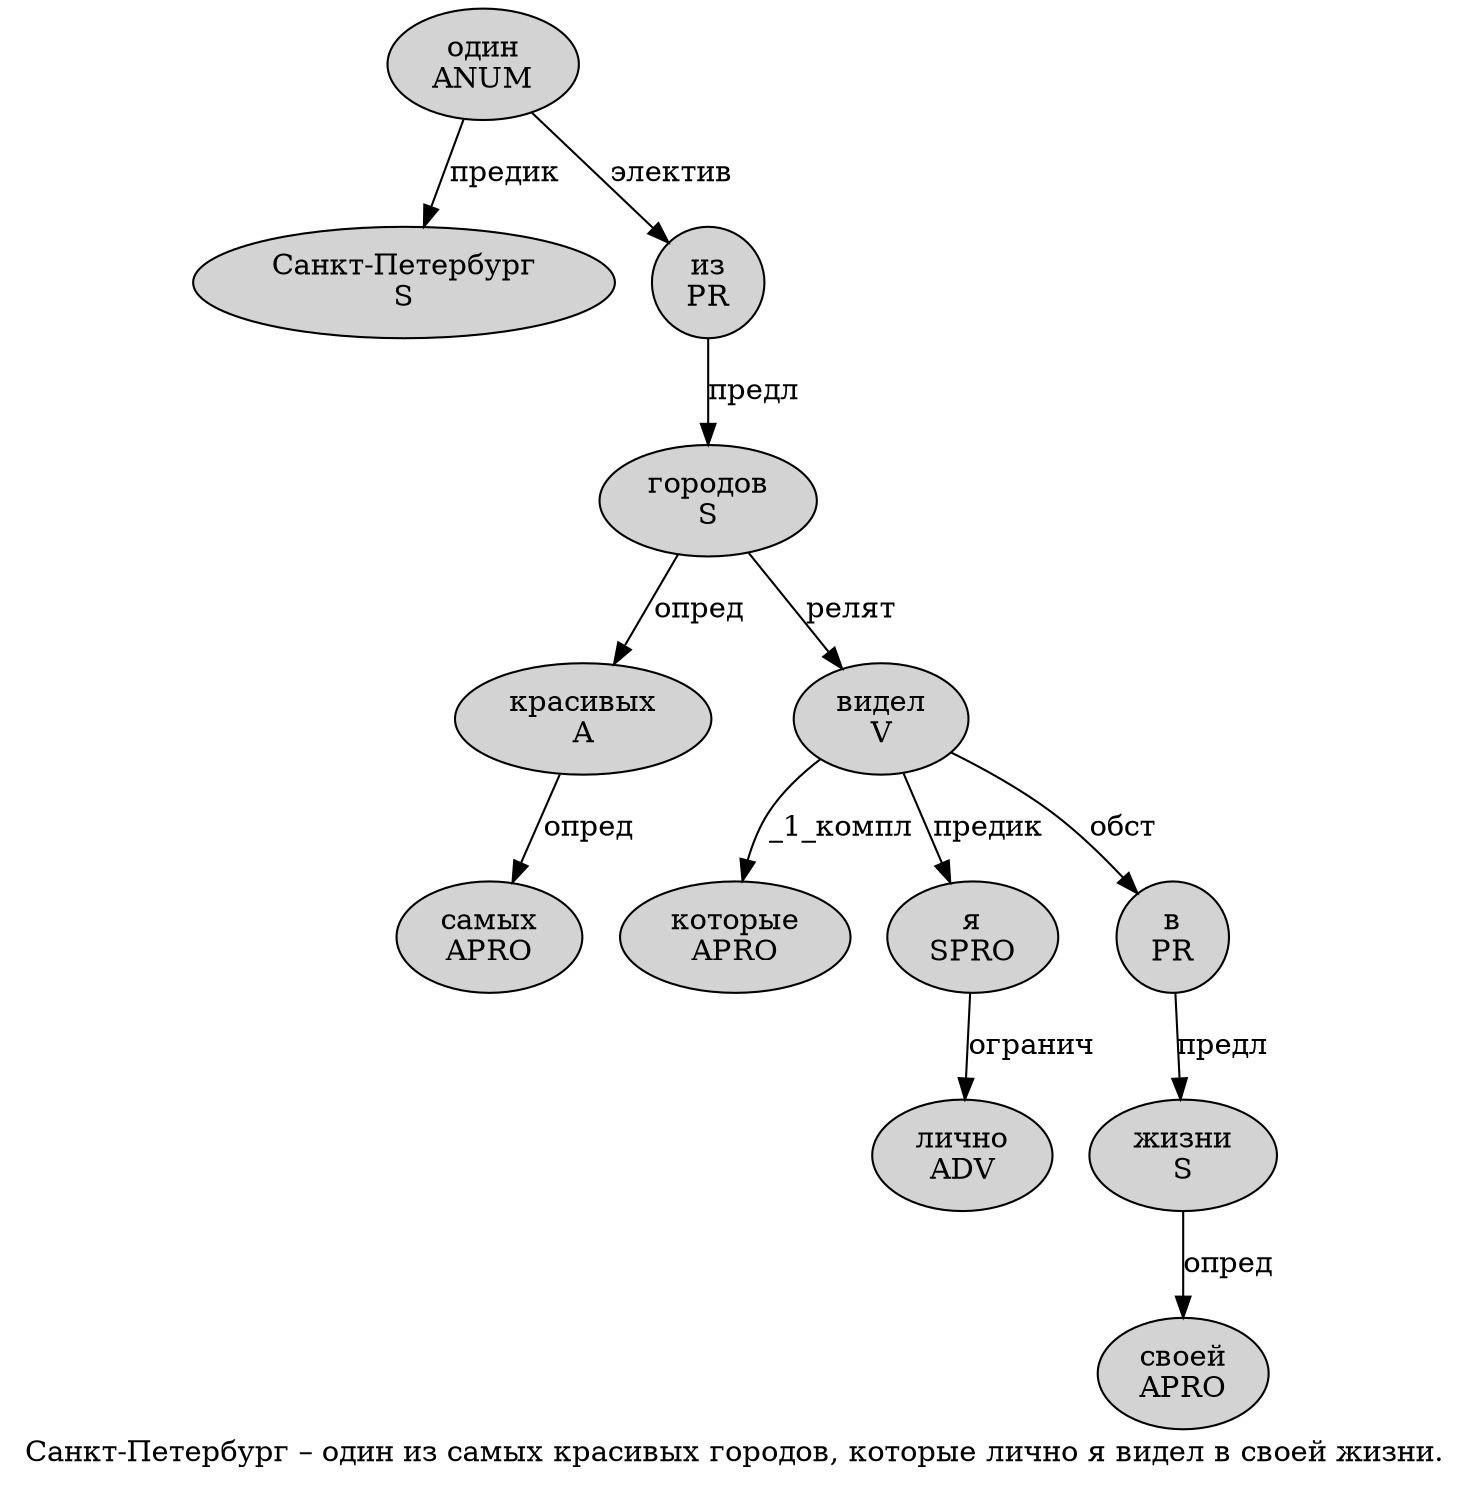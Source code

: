 digraph SENTENCE_1219 {
	graph [label="Санкт-Петербург – один из самых красивых городов, которые лично я видел в своей жизни."]
	node [style=filled]
		0 [label="Санкт-Петербург
S" color="" fillcolor=lightgray penwidth=1 shape=ellipse]
		2 [label="один
ANUM" color="" fillcolor=lightgray penwidth=1 shape=ellipse]
		3 [label="из
PR" color="" fillcolor=lightgray penwidth=1 shape=ellipse]
		4 [label="самых
APRO" color="" fillcolor=lightgray penwidth=1 shape=ellipse]
		5 [label="красивых
A" color="" fillcolor=lightgray penwidth=1 shape=ellipse]
		6 [label="городов
S" color="" fillcolor=lightgray penwidth=1 shape=ellipse]
		8 [label="которые
APRO" color="" fillcolor=lightgray penwidth=1 shape=ellipse]
		9 [label="лично
ADV" color="" fillcolor=lightgray penwidth=1 shape=ellipse]
		10 [label="я
SPRO" color="" fillcolor=lightgray penwidth=1 shape=ellipse]
		11 [label="видел
V" color="" fillcolor=lightgray penwidth=1 shape=ellipse]
		12 [label="в
PR" color="" fillcolor=lightgray penwidth=1 shape=ellipse]
		13 [label="своей
APRO" color="" fillcolor=lightgray penwidth=1 shape=ellipse]
		14 [label="жизни
S" color="" fillcolor=lightgray penwidth=1 shape=ellipse]
			11 -> 8 [label="_1_компл"]
			11 -> 10 [label="предик"]
			11 -> 12 [label="обст"]
			2 -> 0 [label="предик"]
			2 -> 3 [label="электив"]
			5 -> 4 [label="опред"]
			12 -> 14 [label="предл"]
			3 -> 6 [label="предл"]
			6 -> 5 [label="опред"]
			6 -> 11 [label="релят"]
			14 -> 13 [label="опред"]
			10 -> 9 [label="огранич"]
}